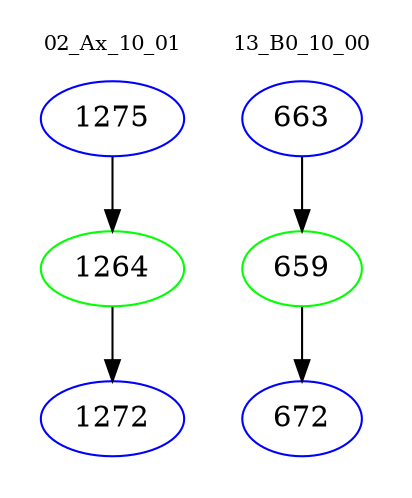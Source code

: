 digraph{
subgraph cluster_0 {
color = white
label = "02_Ax_10_01";
fontsize=10;
T0_1275 [label="1275", color="blue"]
T0_1275 -> T0_1264 [color="black"]
T0_1264 [label="1264", color="green"]
T0_1264 -> T0_1272 [color="black"]
T0_1272 [label="1272", color="blue"]
}
subgraph cluster_1 {
color = white
label = "13_B0_10_00";
fontsize=10;
T1_663 [label="663", color="blue"]
T1_663 -> T1_659 [color="black"]
T1_659 [label="659", color="green"]
T1_659 -> T1_672 [color="black"]
T1_672 [label="672", color="blue"]
}
}
